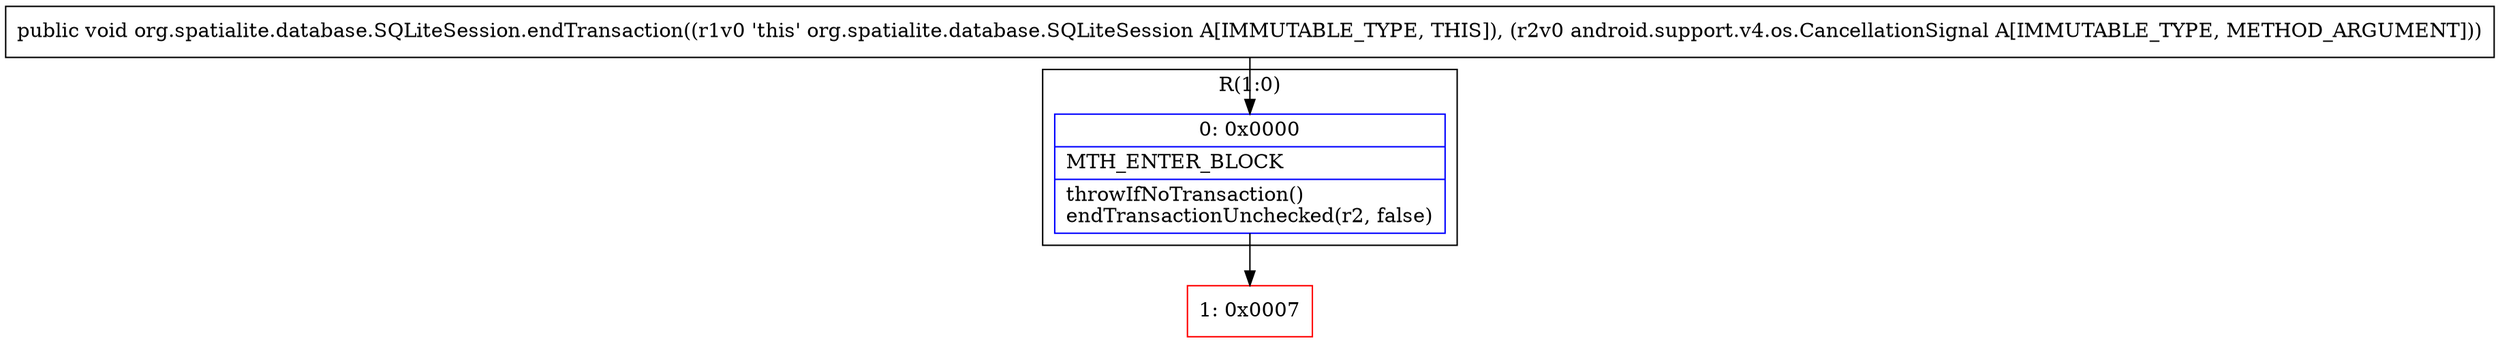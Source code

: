 digraph "CFG fororg.spatialite.database.SQLiteSession.endTransaction(Landroid\/support\/v4\/os\/CancellationSignal;)V" {
subgraph cluster_Region_864485438 {
label = "R(1:0)";
node [shape=record,color=blue];
Node_0 [shape=record,label="{0\:\ 0x0000|MTH_ENTER_BLOCK\l|throwIfNoTransaction()\lendTransactionUnchecked(r2, false)\l}"];
}
Node_1 [shape=record,color=red,label="{1\:\ 0x0007}"];
MethodNode[shape=record,label="{public void org.spatialite.database.SQLiteSession.endTransaction((r1v0 'this' org.spatialite.database.SQLiteSession A[IMMUTABLE_TYPE, THIS]), (r2v0 android.support.v4.os.CancellationSignal A[IMMUTABLE_TYPE, METHOD_ARGUMENT])) }"];
MethodNode -> Node_0;
Node_0 -> Node_1;
}

